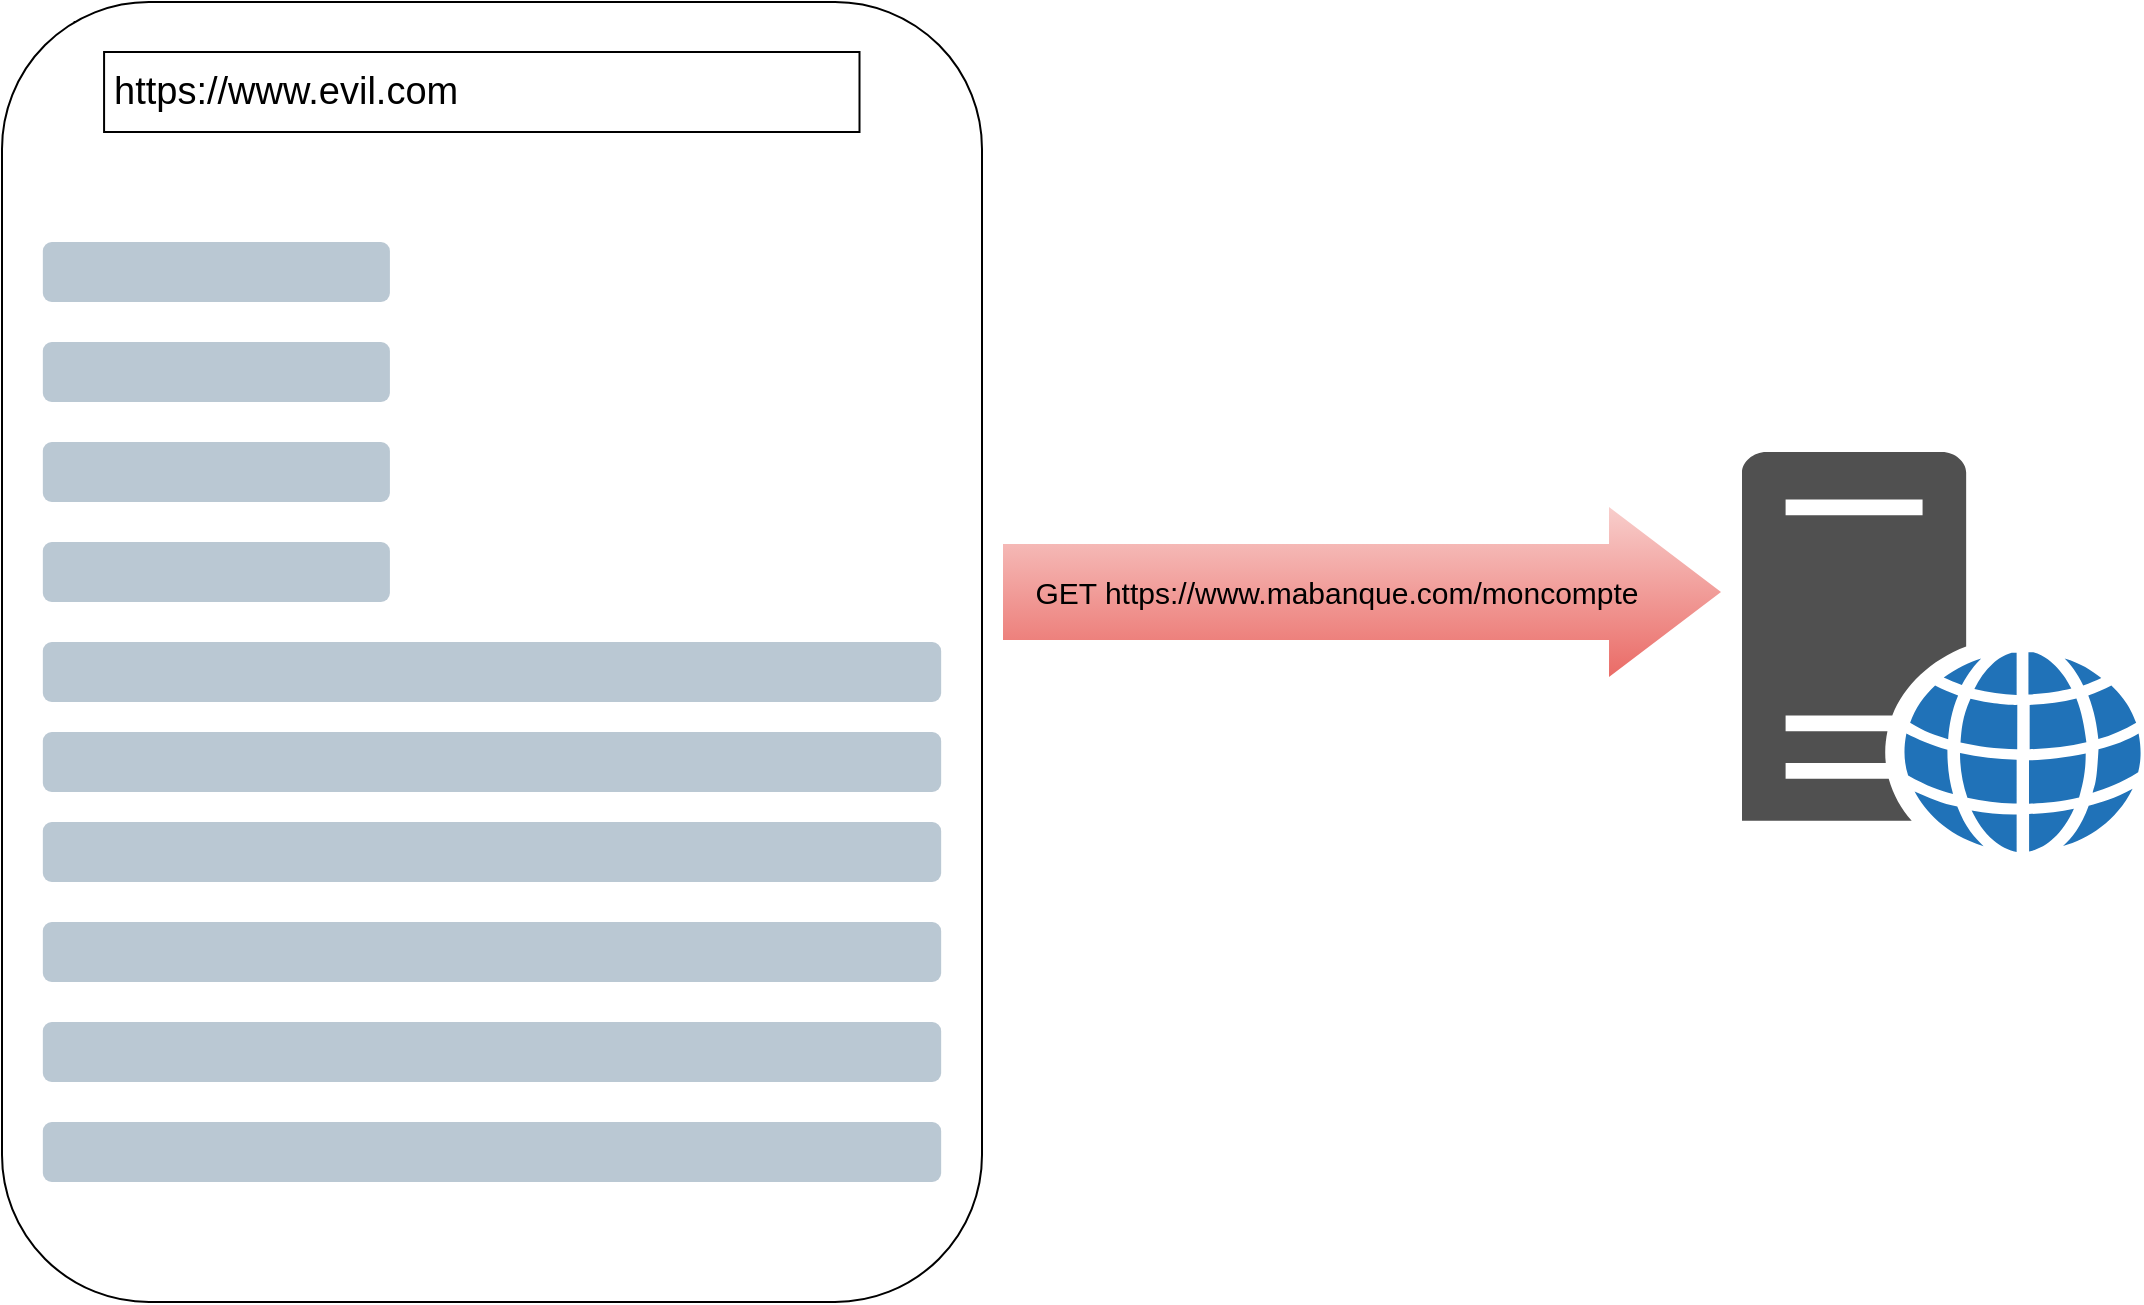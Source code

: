 <mxfile version="21.3.7" type="device">
  <diagram name="Page-1" id="6iHEjLcGqMGaxDop0hEK">
    <mxGraphModel dx="607" dy="842" grid="1" gridSize="10" guides="1" tooltips="1" connect="1" arrows="1" fold="1" page="1" pageScale="1" pageWidth="827" pageHeight="1169" math="0" shadow="0">
      <root>
        <mxCell id="0" />
        <mxCell id="1" parent="0" />
        <mxCell id="UxVwWkC277Bq-PU8NcVB-15" value="https://miro.medium.com/v2/resize:fit:615/1*EMYYp9EPjHJfn3Jz9NRQOQ.jpeg" style="group" parent="1" vertex="1" connectable="0">
          <mxGeometry x="830" y="220" width="490" height="650" as="geometry" />
        </mxCell>
        <mxCell id="UxVwWkC277Bq-PU8NcVB-1" value="" style="rounded=1;whiteSpace=wrap;html=1;" parent="UxVwWkC277Bq-PU8NcVB-15" vertex="1">
          <mxGeometry width="490" height="650" as="geometry" />
        </mxCell>
        <mxCell id="UxVwWkC277Bq-PU8NcVB-3" value="" style="rounded=0;whiteSpace=wrap;html=1;" parent="UxVwWkC277Bq-PU8NcVB-15" vertex="1">
          <mxGeometry x="51.042" y="25" width="377.708" height="40" as="geometry" />
        </mxCell>
        <mxCell id="UxVwWkC277Bq-PU8NcVB-4" value="" style="rounded=1;whiteSpace=wrap;html=1;fillColor=#bac8d3;strokeColor=none;" parent="UxVwWkC277Bq-PU8NcVB-15" vertex="1">
          <mxGeometry x="20.417" y="120.0" width="173.542" height="30.0" as="geometry" />
        </mxCell>
        <mxCell id="UxVwWkC277Bq-PU8NcVB-5" value="" style="rounded=1;whiteSpace=wrap;html=1;fillColor=#bac8d3;strokeColor=none;" parent="UxVwWkC277Bq-PU8NcVB-15" vertex="1">
          <mxGeometry x="20.417" y="170" width="173.542" height="30.0" as="geometry" />
        </mxCell>
        <mxCell id="UxVwWkC277Bq-PU8NcVB-6" value="" style="rounded=1;whiteSpace=wrap;html=1;fillColor=#bac8d3;strokeColor=none;" parent="UxVwWkC277Bq-PU8NcVB-15" vertex="1">
          <mxGeometry x="20.417" y="220.0" width="173.542" height="30.0" as="geometry" />
        </mxCell>
        <mxCell id="UxVwWkC277Bq-PU8NcVB-7" value="" style="rounded=1;whiteSpace=wrap;html=1;fillColor=#bac8d3;strokeColor=none;" parent="UxVwWkC277Bq-PU8NcVB-15" vertex="1">
          <mxGeometry x="20.417" y="270" width="173.542" height="30.0" as="geometry" />
        </mxCell>
        <mxCell id="UxVwWkC277Bq-PU8NcVB-8" value="" style="rounded=1;whiteSpace=wrap;html=1;fillColor=#bac8d3;strokeColor=none;" parent="UxVwWkC277Bq-PU8NcVB-15" vertex="1">
          <mxGeometry x="20.417" y="320" width="449.167" height="30.0" as="geometry" />
        </mxCell>
        <mxCell id="UxVwWkC277Bq-PU8NcVB-9" value="" style="rounded=1;whiteSpace=wrap;html=1;fillColor=#bac8d3;strokeColor=none;" parent="UxVwWkC277Bq-PU8NcVB-15" vertex="1">
          <mxGeometry x="20.417" y="365" width="449.167" height="30.0" as="geometry" />
        </mxCell>
        <mxCell id="UxVwWkC277Bq-PU8NcVB-10" value="" style="rounded=1;whiteSpace=wrap;html=1;fillColor=#bac8d3;strokeColor=none;" parent="UxVwWkC277Bq-PU8NcVB-15" vertex="1">
          <mxGeometry x="20.417" y="410.0" width="449.167" height="30.0" as="geometry" />
        </mxCell>
        <mxCell id="UxVwWkC277Bq-PU8NcVB-11" value="" style="rounded=1;whiteSpace=wrap;html=1;fillColor=#bac8d3;strokeColor=none;" parent="UxVwWkC277Bq-PU8NcVB-15" vertex="1">
          <mxGeometry x="20.417" y="510" width="449.167" height="30.0" as="geometry" />
        </mxCell>
        <mxCell id="UxVwWkC277Bq-PU8NcVB-12" value="" style="rounded=1;whiteSpace=wrap;html=1;fillColor=#bac8d3;strokeColor=none;" parent="UxVwWkC277Bq-PU8NcVB-15" vertex="1">
          <mxGeometry x="20.417" y="460.0" width="449.167" height="30.0" as="geometry" />
        </mxCell>
        <mxCell id="UxVwWkC277Bq-PU8NcVB-13" value="" style="rounded=1;whiteSpace=wrap;html=1;fillColor=#bac8d3;strokeColor=none;" parent="UxVwWkC277Bq-PU8NcVB-15" vertex="1">
          <mxGeometry x="20.417" y="560.0" width="449.167" height="30.0" as="geometry" />
        </mxCell>
        <mxCell id="UxVwWkC277Bq-PU8NcVB-14" value="&lt;font style=&quot;font-size: 19px;&quot;&gt;https://www.evil.com&lt;/font&gt;" style="text;html=1;strokeColor=none;fillColor=none;align=left;verticalAlign=middle;whiteSpace=wrap;rounded=0;" parent="UxVwWkC277Bq-PU8NcVB-15" vertex="1">
          <mxGeometry x="54.042" y="25" width="285.833" height="40" as="geometry" />
        </mxCell>
        <mxCell id="dO9Uh8VEGnQC8r7rZ8kj-4" value="" style="shape=image;verticalLabelPosition=bottom;labelBackgroundColor=default;verticalAlign=top;aspect=fixed;imageAspect=0;image=https://miro.medium.com/v2/resize:fit:615/1*EMYYp9EPjHJfn3Jz9NRQOQ.jpeg;" vertex="1" parent="UxVwWkC277Bq-PU8NcVB-15">
          <mxGeometry x="201.85" y="100" width="266.81" height="200" as="geometry" />
        </mxCell>
        <mxCell id="UxVwWkC277Bq-PU8NcVB-16" value="" style="sketch=0;pointerEvents=1;shadow=0;dashed=0;html=1;strokeColor=none;fillColor=#505050;labelPosition=center;verticalLabelPosition=bottom;verticalAlign=top;outlineConnect=0;align=center;shape=mxgraph.office.servers.web_server_blue;" parent="1" vertex="1">
          <mxGeometry x="1700" y="445" width="200" height="200" as="geometry" />
        </mxCell>
        <mxCell id="UxVwWkC277Bq-PU8NcVB-19" value="" style="shape=flexArrow;endArrow=classic;html=1;rounded=0;fillColor=#f8cecc;strokeColor=none;endWidth=36;endSize=18.33;width=48;gradientColor=#ea6b66;" parent="1" edge="1">
          <mxGeometry width="50" height="50" relative="1" as="geometry">
            <mxPoint x="1330" y="515" as="sourcePoint" />
            <mxPoint x="1690" y="515" as="targetPoint" />
            <Array as="points">
              <mxPoint x="1680" y="515" />
            </Array>
          </mxGeometry>
        </mxCell>
        <mxCell id="UxVwWkC277Bq-PU8NcVB-32" value="&lt;font style=&quot;font-size: 15px;&quot;&gt;GET https://www.mabanque.com/moncompte&lt;/font&gt;" style="edgeLabel;html=1;align=center;verticalAlign=middle;resizable=0;points=[];labelBackgroundColor=none;" parent="UxVwWkC277Bq-PU8NcVB-19" vertex="1" connectable="0">
          <mxGeometry x="-0.8" y="3" relative="1" as="geometry">
            <mxPoint x="131" y="3" as="offset" />
          </mxGeometry>
        </mxCell>
      </root>
    </mxGraphModel>
  </diagram>
</mxfile>
